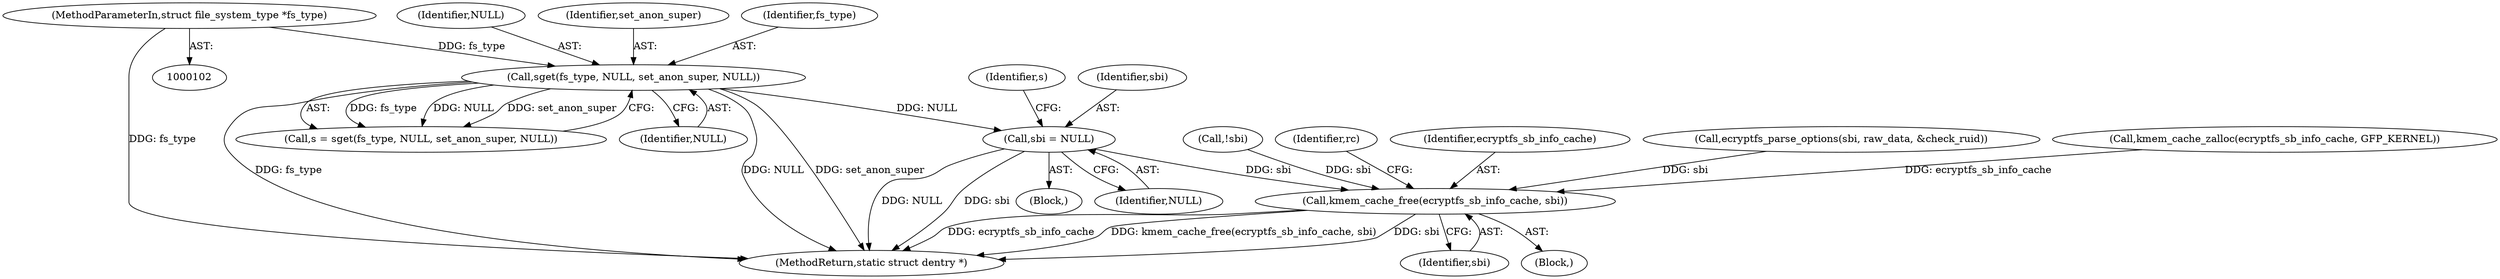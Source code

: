 digraph "0_linux_764355487ea220fdc2faf128d577d7f679b91f97@pointer" {
"1000191" [label="(Call,sbi = NULL)"];
"1000149" [label="(Call,sget(fs_type, NULL, set_anon_super, NULL))"];
"1000103" [label="(MethodParameterIn,struct file_system_type *fs_type)"];
"1000388" [label="(Call,kmem_cache_free(ecryptfs_sb_info_cache, sbi))"];
"1000388" [label="(Call,kmem_cache_free(ecryptfs_sb_info_cache, sbi))"];
"1000390" [label="(Identifier,sbi)"];
"1000151" [label="(Identifier,NULL)"];
"1000125" [label="(Call,!sbi)"];
"1000393" [label="(Identifier,rc)"];
"1000107" [label="(Block,)"];
"1000193" [label="(Identifier,NULL)"];
"1000394" [label="(MethodReturn,static struct dentry *)"];
"1000196" [label="(Identifier,s)"];
"1000191" [label="(Call,sbi = NULL)"];
"1000103" [label="(MethodParameterIn,struct file_system_type *fs_type)"];
"1000147" [label="(Call,s = sget(fs_type, NULL, set_anon_super, NULL))"];
"1000152" [label="(Identifier,set_anon_super)"];
"1000382" [label="(Block,)"];
"1000150" [label="(Identifier,fs_type)"];
"1000192" [label="(Identifier,sbi)"];
"1000389" [label="(Identifier,ecryptfs_sb_info_cache)"];
"1000135" [label="(Call,ecryptfs_parse_options(sbi, raw_data, &check_ruid))"];
"1000153" [label="(Identifier,NULL)"];
"1000121" [label="(Call,kmem_cache_zalloc(ecryptfs_sb_info_cache, GFP_KERNEL))"];
"1000149" [label="(Call,sget(fs_type, NULL, set_anon_super, NULL))"];
"1000191" -> "1000107"  [label="AST: "];
"1000191" -> "1000193"  [label="CFG: "];
"1000192" -> "1000191"  [label="AST: "];
"1000193" -> "1000191"  [label="AST: "];
"1000196" -> "1000191"  [label="CFG: "];
"1000191" -> "1000394"  [label="DDG: NULL"];
"1000191" -> "1000394"  [label="DDG: sbi"];
"1000149" -> "1000191"  [label="DDG: NULL"];
"1000191" -> "1000388"  [label="DDG: sbi"];
"1000149" -> "1000147"  [label="AST: "];
"1000149" -> "1000153"  [label="CFG: "];
"1000150" -> "1000149"  [label="AST: "];
"1000151" -> "1000149"  [label="AST: "];
"1000152" -> "1000149"  [label="AST: "];
"1000153" -> "1000149"  [label="AST: "];
"1000147" -> "1000149"  [label="CFG: "];
"1000149" -> "1000394"  [label="DDG: NULL"];
"1000149" -> "1000394"  [label="DDG: set_anon_super"];
"1000149" -> "1000394"  [label="DDG: fs_type"];
"1000149" -> "1000147"  [label="DDG: fs_type"];
"1000149" -> "1000147"  [label="DDG: NULL"];
"1000149" -> "1000147"  [label="DDG: set_anon_super"];
"1000103" -> "1000149"  [label="DDG: fs_type"];
"1000103" -> "1000102"  [label="AST: "];
"1000103" -> "1000394"  [label="DDG: fs_type"];
"1000388" -> "1000382"  [label="AST: "];
"1000388" -> "1000390"  [label="CFG: "];
"1000389" -> "1000388"  [label="AST: "];
"1000390" -> "1000388"  [label="AST: "];
"1000393" -> "1000388"  [label="CFG: "];
"1000388" -> "1000394"  [label="DDG: ecryptfs_sb_info_cache"];
"1000388" -> "1000394"  [label="DDG: kmem_cache_free(ecryptfs_sb_info_cache, sbi)"];
"1000388" -> "1000394"  [label="DDG: sbi"];
"1000121" -> "1000388"  [label="DDG: ecryptfs_sb_info_cache"];
"1000125" -> "1000388"  [label="DDG: sbi"];
"1000135" -> "1000388"  [label="DDG: sbi"];
}
